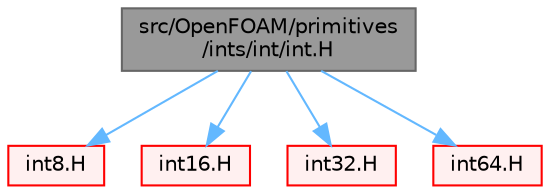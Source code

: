 digraph "src/OpenFOAM/primitives/ints/int/int.H"
{
 // LATEX_PDF_SIZE
  bgcolor="transparent";
  edge [fontname=Helvetica,fontsize=10,labelfontname=Helvetica,labelfontsize=10];
  node [fontname=Helvetica,fontsize=10,shape=box,height=0.2,width=0.4];
  Node1 [id="Node000001",label="src/OpenFOAM/primitives\l/ints/int/int.H",height=0.2,width=0.4,color="gray40", fillcolor="grey60", style="filled", fontcolor="black",tooltip="System signed integer."];
  Node1 -> Node2 [id="edge1_Node000001_Node000002",color="steelblue1",style="solid",tooltip=" "];
  Node2 [id="Node000002",label="int8.H",height=0.2,width=0.4,color="red", fillcolor="#FFF0F0", style="filled",URL="$int8_8H.html",tooltip="8bit signed integer"];
  Node1 -> Node18 [id="edge2_Node000001_Node000018",color="steelblue1",style="solid",tooltip=" "];
  Node18 [id="Node000018",label="int16.H",height=0.2,width=0.4,color="red", fillcolor="#FFF0F0", style="filled",URL="$int16_8H.html",tooltip="16bit signed integer. I/O is done as an int32."];
  Node1 -> Node19 [id="edge3_Node000001_Node000019",color="steelblue1",style="solid",tooltip=" "];
  Node19 [id="Node000019",label="int32.H",height=0.2,width=0.4,color="red", fillcolor="#FFF0F0", style="filled",URL="$int32_8H.html",tooltip="32bit signed integer"];
  Node1 -> Node20 [id="edge4_Node000001_Node000020",color="steelblue1",style="solid",tooltip=" "];
  Node20 [id="Node000020",label="int64.H",height=0.2,width=0.4,color="red", fillcolor="#FFF0F0", style="filled",URL="$int64_8H.html",tooltip="64bit signed integer"];
}
